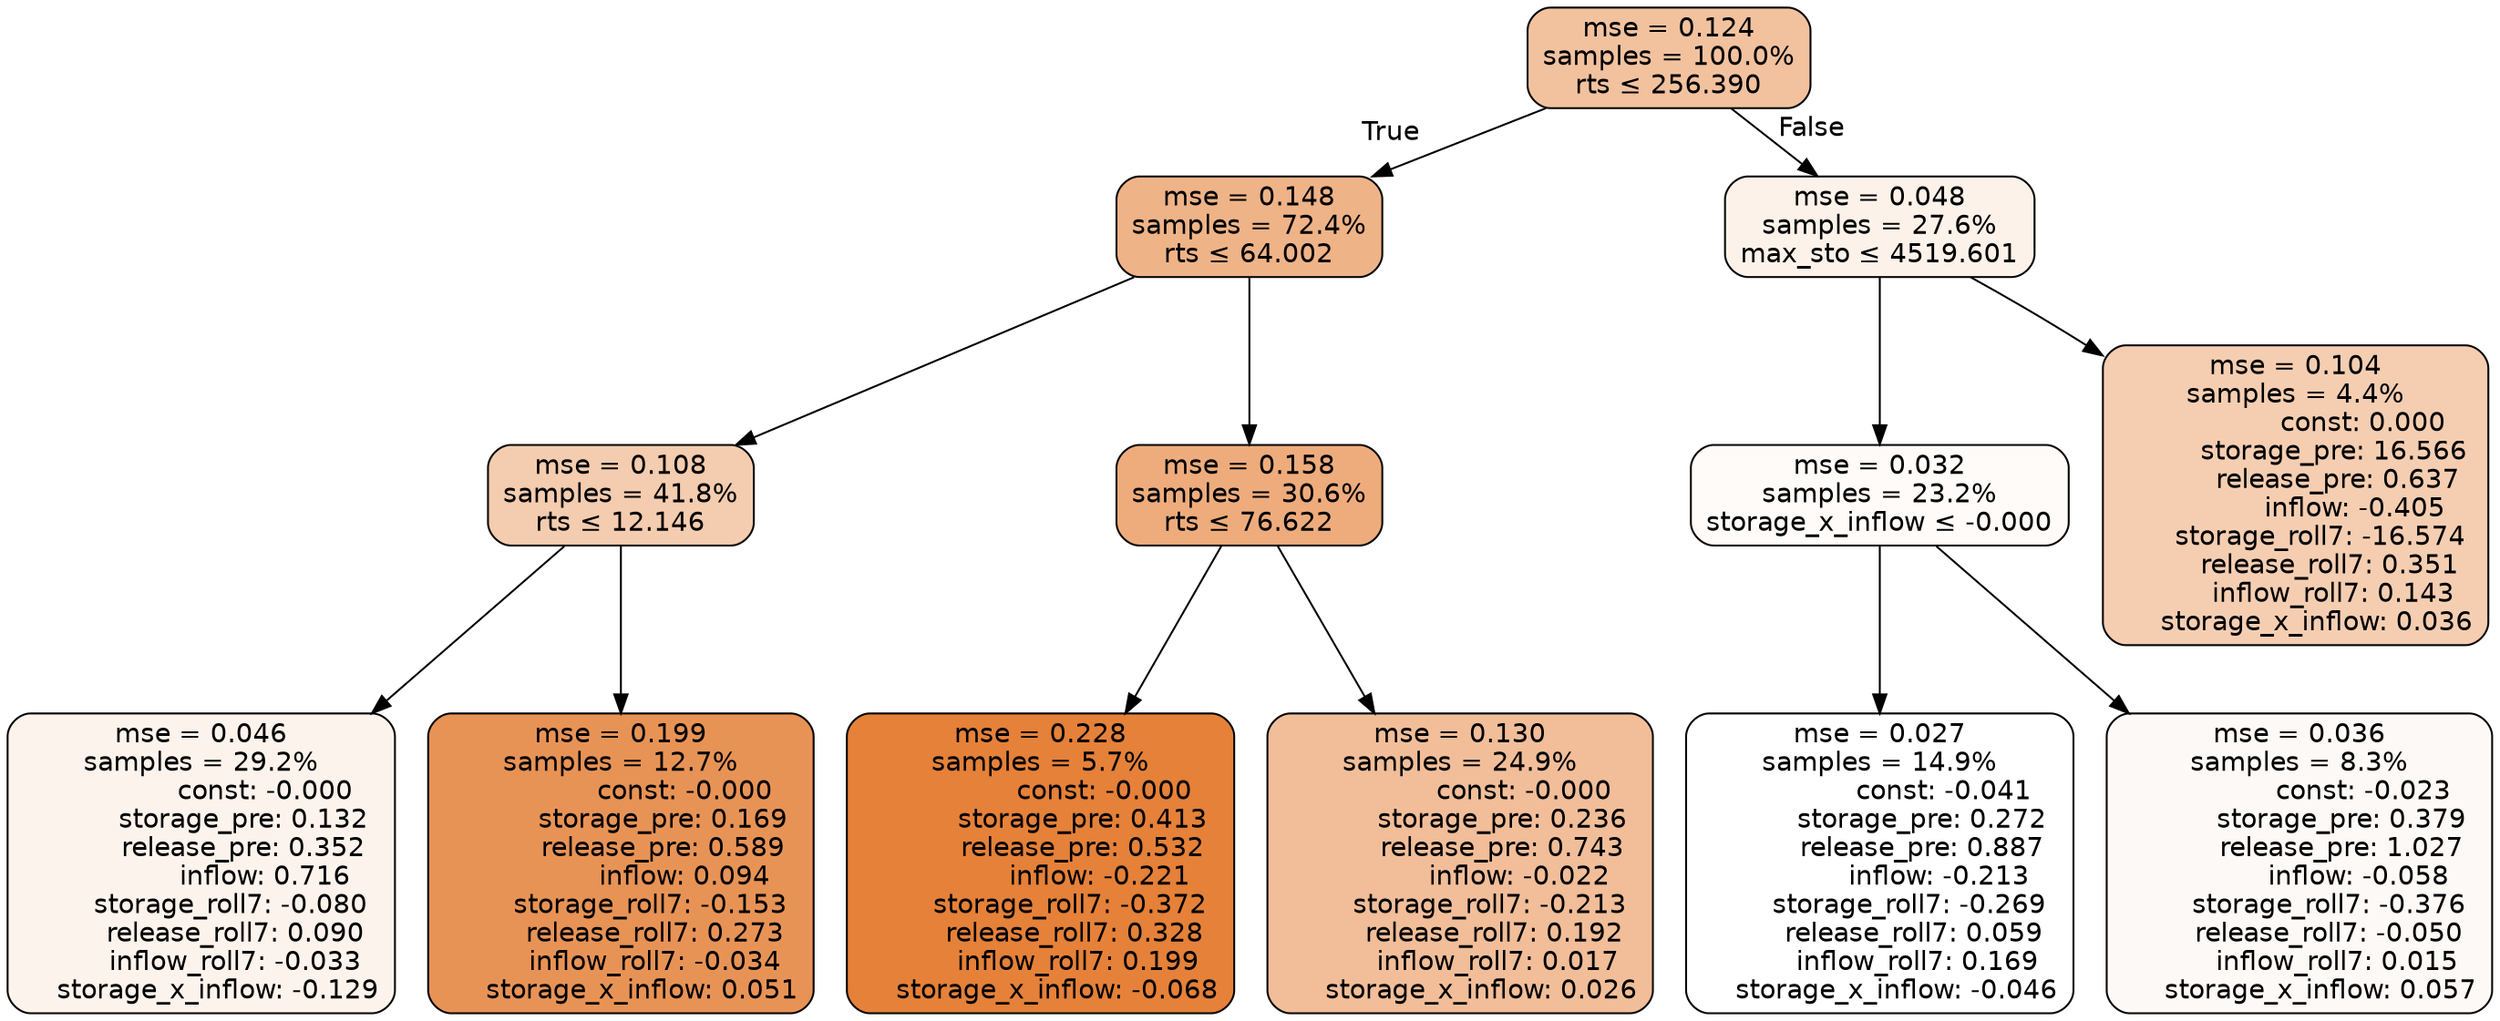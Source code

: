 digraph tree {
bgcolor="transparent"
node [shape=rectangle, style="filled, rounded", color="black", fontname=helvetica] ;
edge [fontname=helvetica] ;
	"0" [label="mse = 0.124
samples = 100.0%
rts &le; 256.390", fillcolor="#f2c29f"]
	"1" [label="mse = 0.148
samples = 72.4%
rts &le; 64.002", fillcolor="#efb388"]
	"2" [label="mse = 0.108
samples = 41.8%
rts &le; 12.146", fillcolor="#f4ccaf"]
	"3" [label="mse = 0.046
samples = 29.2%
               const: -0.000
          storage_pre: 0.132
          release_pre: 0.352
               inflow: 0.716
       storage_roll7: -0.080
        release_roll7: 0.090
        inflow_roll7: -0.033
    storage_x_inflow: -0.129", fillcolor="#fcf3ec"]
	"4" [label="mse = 0.199
samples = 12.7%
               const: -0.000
          storage_pre: 0.169
          release_pre: 0.589
               inflow: 0.094
       storage_roll7: -0.153
        release_roll7: 0.273
        inflow_roll7: -0.034
     storage_x_inflow: 0.051", fillcolor="#e89356"]
	"5" [label="mse = 0.158
samples = 30.6%
rts &le; 76.622", fillcolor="#eeac7d"]
	"6" [label="mse = 0.228
samples = 5.7%
               const: -0.000
          storage_pre: 0.413
          release_pre: 0.532
              inflow: -0.221
       storage_roll7: -0.372
        release_roll7: 0.328
         inflow_roll7: 0.199
    storage_x_inflow: -0.068", fillcolor="#e58139"]
	"7" [label="mse = 0.130
samples = 24.9%
               const: -0.000
          storage_pre: 0.236
          release_pre: 0.743
              inflow: -0.022
       storage_roll7: -0.213
        release_roll7: 0.192
         inflow_roll7: 0.017
     storage_x_inflow: 0.026", fillcolor="#f1be99"]
	"8" [label="mse = 0.048
samples = 27.6%
max_sto &le; 4519.601", fillcolor="#fcf2ea"]
	"9" [label="mse = 0.032
samples = 23.2%
storage_x_inflow &le; -0.000", fillcolor="#fefbf9"]
	"10" [label="mse = 0.027
samples = 14.9%
               const: -0.041
          storage_pre: 0.272
          release_pre: 0.887
              inflow: -0.213
       storage_roll7: -0.269
        release_roll7: 0.059
         inflow_roll7: 0.169
    storage_x_inflow: -0.046", fillcolor="#ffffff"]
	"11" [label="mse = 0.036
samples = 8.3%
               const: -0.023
          storage_pre: 0.379
          release_pre: 1.027
              inflow: -0.058
       storage_roll7: -0.376
       release_roll7: -0.050
         inflow_roll7: 0.015
     storage_x_inflow: 0.057", fillcolor="#fdf9f6"]
	"12" [label="mse = 0.104
samples = 4.4%
                const: 0.000
         storage_pre: 16.566
          release_pre: 0.637
              inflow: -0.405
      storage_roll7: -16.574
        release_roll7: 0.351
         inflow_roll7: 0.143
     storage_x_inflow: 0.036", fillcolor="#f5ceb2"]

	"0" -> "1" [labeldistance=2.5, labelangle=45, headlabel="True"]
	"1" -> "2"
	"2" -> "3"
	"2" -> "4"
	"1" -> "5"
	"5" -> "6"
	"5" -> "7"
	"0" -> "8" [labeldistance=2.5, labelangle=-45, headlabel="False"]
	"8" -> "9"
	"9" -> "10"
	"9" -> "11"
	"8" -> "12"
}